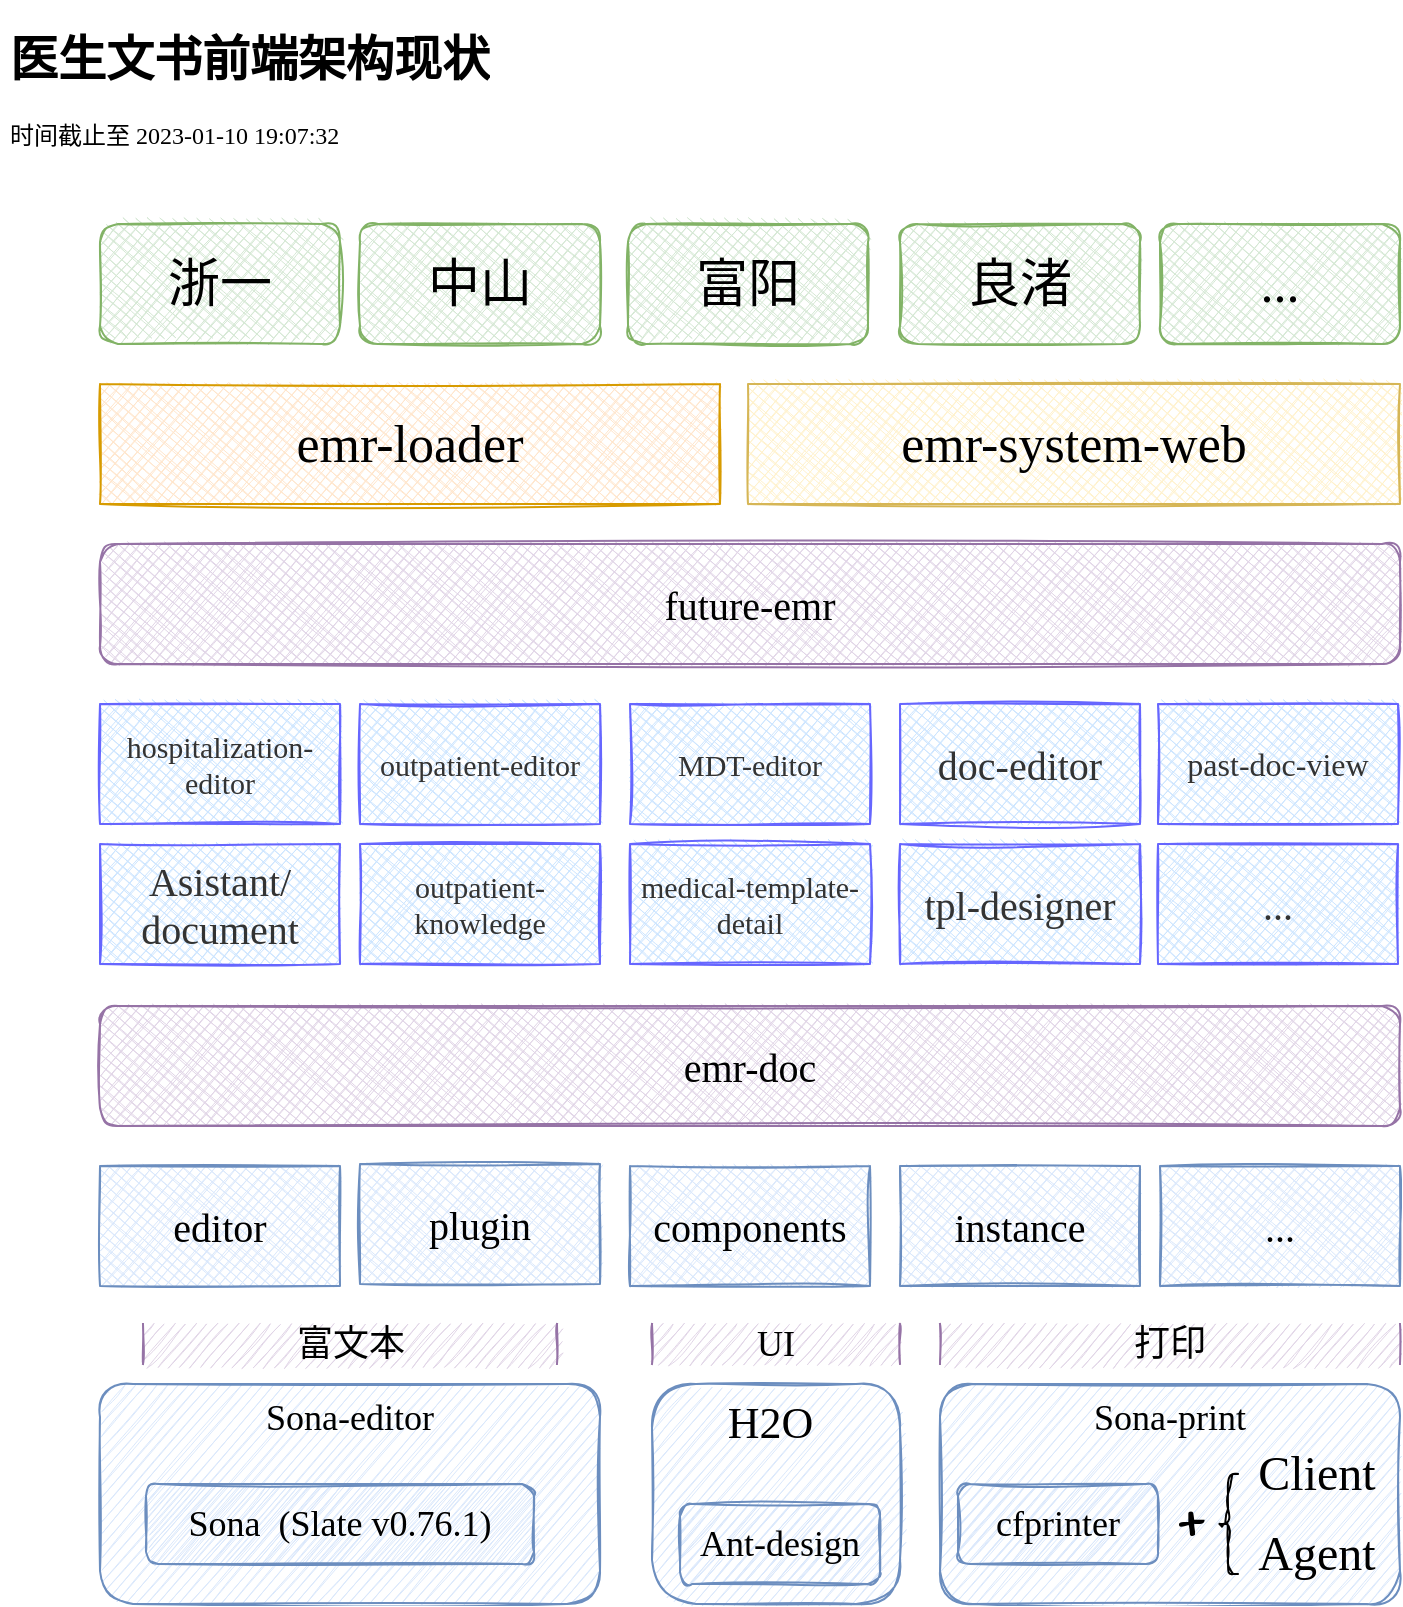 <mxfile version="20.2.6" type="github">
  <diagram id="6QEsvLSJR0AcDDVID-TN" name="第 1 页">
    <mxGraphModel dx="2066" dy="1129" grid="1" gridSize="10" guides="1" tooltips="1" connect="1" arrows="1" fold="1" page="1" pageScale="1" pageWidth="827" pageHeight="1169" math="0" shadow="0">
      <root>
        <mxCell id="0" />
        <mxCell id="1" parent="0" />
        <mxCell id="DCqoF14D08v8dMUEYQ9A-2" value="&lt;h1&gt;医生文书前端架构现状&lt;/h1&gt;&lt;p&gt;时间截止至 2023-01-10 19:07:32&lt;/p&gt;" style="text;html=1;strokeColor=none;fillColor=none;spacing=5;spacingTop=-20;whiteSpace=wrap;overflow=hidden;rounded=0;sketch=1;fontFamily=Comic Sans MS;" vertex="1" parent="1">
          <mxGeometry x="40" y="20" width="350" height="120" as="geometry" />
        </mxCell>
        <mxCell id="DCqoF14D08v8dMUEYQ9A-3" value="H2O&amp;nbsp;" style="rounded=1;whiteSpace=wrap;html=1;fillColor=#dae8fc;strokeColor=#6c8ebf;sketch=1;fontFamily=Comic Sans MS;fontSize=22;arcSize=20;verticalAlign=top;" vertex="1" parent="1">
          <mxGeometry x="366" y="702" width="124" height="110" as="geometry" />
        </mxCell>
        <mxCell id="DCqoF14D08v8dMUEYQ9A-4" value="Sona-print" style="rounded=1;whiteSpace=wrap;html=1;fillColor=#dae8fc;strokeColor=#6c8ebf;sketch=1;fontFamily=Comic Sans MS;fontSize=18;verticalAlign=top;" vertex="1" parent="1">
          <mxGeometry x="510" y="702" width="230" height="110" as="geometry" />
        </mxCell>
        <mxCell id="DCqoF14D08v8dMUEYQ9A-6" value="" style="group;sketch=1;" vertex="1" connectable="0" parent="1">
          <mxGeometry x="90" y="702" width="250" height="110" as="geometry" />
        </mxCell>
        <mxCell id="DCqoF14D08v8dMUEYQ9A-5" value="Sona-editor" style="rounded=1;whiteSpace=wrap;html=1;fillColor=#dae8fc;strokeColor=#6c8ebf;sketch=1;fontFamily=Comic Sans MS;fontSize=18;verticalAlign=top;" vertex="1" parent="DCqoF14D08v8dMUEYQ9A-6">
          <mxGeometry width="250" height="110" as="geometry" />
        </mxCell>
        <mxCell id="DCqoF14D08v8dMUEYQ9A-1" value="Sona&amp;nbsp; (Slate v0.76.1)" style="rounded=1;whiteSpace=wrap;html=1;fillColor=#dae8fc;strokeColor=#6c8ebf;sketch=1;fontFamily=Comic Sans MS;fontSize=18;" vertex="1" parent="DCqoF14D08v8dMUEYQ9A-6">
          <mxGeometry x="23" y="50" width="194" height="40" as="geometry" />
        </mxCell>
        <mxCell id="DCqoF14D08v8dMUEYQ9A-7" value="Ant-design" style="rounded=1;whiteSpace=wrap;html=1;fillColor=#dae8fc;strokeColor=#6c8ebf;sketch=1;fontFamily=Comic Sans MS;fontSize=18;" vertex="1" parent="1">
          <mxGeometry x="380" y="762" width="100" height="40" as="geometry" />
        </mxCell>
        <mxCell id="DCqoF14D08v8dMUEYQ9A-8" value="cfprinter" style="rounded=1;whiteSpace=wrap;html=1;fillColor=#dae8fc;strokeColor=#6c8ebf;sketch=1;fontFamily=Comic Sans MS;fontSize=18;" vertex="1" parent="1">
          <mxGeometry x="519" y="752" width="100" height="40" as="geometry" />
        </mxCell>
        <mxCell id="DCqoF14D08v8dMUEYQ9A-14" value="富文本" style="shape=partialRectangle;whiteSpace=wrap;html=1;top=0;bottom=0;fillColor=#e1d5e7;sketch=1;fontFamily=Comic Sans MS;fontSize=18;strokeColor=#9673a6;" vertex="1" parent="1">
          <mxGeometry x="111.5" y="672" width="207" height="20" as="geometry" />
        </mxCell>
        <mxCell id="DCqoF14D08v8dMUEYQ9A-15" value="UI" style="shape=partialRectangle;whiteSpace=wrap;html=1;top=0;bottom=0;fillColor=#e1d5e7;sketch=1;fontFamily=Comic Sans MS;fontSize=18;strokeColor=#9673a6;" vertex="1" parent="1">
          <mxGeometry x="366" y="672" width="124" height="20" as="geometry" />
        </mxCell>
        <mxCell id="DCqoF14D08v8dMUEYQ9A-16" value="打印" style="shape=partialRectangle;whiteSpace=wrap;html=1;top=0;bottom=0;fillColor=#e1d5e7;sketch=1;fontFamily=Comic Sans MS;fontSize=18;strokeColor=#9673a6;" vertex="1" parent="1">
          <mxGeometry x="510" y="672" width="230" height="20" as="geometry" />
        </mxCell>
        <mxCell id="DCqoF14D08v8dMUEYQ9A-18" value="+" style="text;strokeColor=none;fillColor=none;html=1;fontSize=24;fontStyle=1;verticalAlign=middle;align=center;sketch=1;hachureGap=4;fontFamily=Architects Daughter;fontSource=https%3A%2F%2Ffonts.googleapis.com%2Fcss%3Ffamily%3DArchitects%2BDaughter;" vertex="1" parent="1">
          <mxGeometry x="620" y="762" width="30" height="20" as="geometry" />
        </mxCell>
        <mxCell id="DCqoF14D08v8dMUEYQ9A-19" value="" style="shape=curlyBracket;whiteSpace=wrap;html=1;rounded=1;sketch=1;hachureGap=4;fontFamily=Architects Daughter;fontSource=https%3A%2F%2Ffonts.googleapis.com%2Fcss%3Ffamily%3DArchitects%2BDaughter;fontSize=20;" vertex="1" parent="1">
          <mxGeometry x="649" y="747" width="10" height="50" as="geometry" />
        </mxCell>
        <mxCell id="DCqoF14D08v8dMUEYQ9A-20" value="Client" style="text;strokeColor=none;fillColor=none;html=1;fontSize=24;fontStyle=0;verticalAlign=middle;align=center;sketch=1;hachureGap=4;fontFamily=Comic Sans MS;fontColor=default;" vertex="1" parent="1">
          <mxGeometry x="663" y="732" width="70" height="30" as="geometry" />
        </mxCell>
        <mxCell id="DCqoF14D08v8dMUEYQ9A-21" value="Agent" style="text;strokeColor=none;fillColor=none;html=1;fontSize=24;fontStyle=0;verticalAlign=middle;align=center;sketch=1;hachureGap=4;fontFamily=Comic Sans MS;" vertex="1" parent="1">
          <mxGeometry x="663" y="772" width="70" height="30" as="geometry" />
        </mxCell>
        <mxCell id="DCqoF14D08v8dMUEYQ9A-29" value="emr-doc" style="rounded=1;whiteSpace=wrap;html=1;sketch=1;hachureGap=4;fontFamily=Comic Sans MS;fontSize=20;fillColor=#e1d5e7;strokeColor=#9673a6;fillStyle=cross-hatch;" vertex="1" parent="1">
          <mxGeometry x="90" y="513" width="650" height="60" as="geometry" />
        </mxCell>
        <mxCell id="DCqoF14D08v8dMUEYQ9A-30" value="editor" style="rounded=0;whiteSpace=wrap;html=1;sketch=1;hachureGap=4;fillStyle=cross-hatch;fontFamily=Comic Sans MS;fontSize=20;fillColor=#dae8fc;strokeColor=#6c8ebf;" vertex="1" parent="1">
          <mxGeometry x="90" y="593" width="120" height="60" as="geometry" />
        </mxCell>
        <mxCell id="DCqoF14D08v8dMUEYQ9A-31" value="instance" style="rounded=0;whiteSpace=wrap;html=1;sketch=1;hachureGap=4;fillStyle=cross-hatch;fontFamily=Comic Sans MS;fontSize=20;fillColor=#dae8fc;strokeColor=#6c8ebf;" vertex="1" parent="1">
          <mxGeometry x="490" y="593" width="120" height="60" as="geometry" />
        </mxCell>
        <mxCell id="DCqoF14D08v8dMUEYQ9A-32" value="plugin" style="rounded=0;whiteSpace=wrap;html=1;sketch=1;hachureGap=4;fillStyle=cross-hatch;fontFamily=Comic Sans MS;fontSize=20;fillColor=#dae8fc;strokeColor=#6c8ebf;" vertex="1" parent="1">
          <mxGeometry x="220" y="592" width="120" height="60" as="geometry" />
        </mxCell>
        <mxCell id="DCqoF14D08v8dMUEYQ9A-33" value="components" style="rounded=0;whiteSpace=wrap;html=1;sketch=1;hachureGap=4;fillStyle=cross-hatch;fontFamily=Comic Sans MS;fontSize=20;fillColor=#dae8fc;strokeColor=#6c8ebf;" vertex="1" parent="1">
          <mxGeometry x="355" y="593" width="120" height="60" as="geometry" />
        </mxCell>
        <mxCell id="DCqoF14D08v8dMUEYQ9A-34" value="..." style="rounded=0;whiteSpace=wrap;html=1;sketch=1;hachureGap=4;fillStyle=cross-hatch;fontFamily=Comic Sans MS;fontSize=20;fillColor=#dae8fc;strokeColor=#6c8ebf;" vertex="1" parent="1">
          <mxGeometry x="620" y="593" width="120" height="60" as="geometry" />
        </mxCell>
        <mxCell id="DCqoF14D08v8dMUEYQ9A-42" value="Asistant/&lt;br&gt;document" style="rounded=0;whiteSpace=wrap;html=1;sketch=1;hachureGap=4;fillStyle=cross-hatch;fontFamily=Comic Sans MS;fontSize=20;fillColor=#CCE5FF;strokeColor=#6666FF;fontColor=#333333;" vertex="1" parent="1">
          <mxGeometry x="90" y="432" width="120" height="60" as="geometry" />
        </mxCell>
        <mxCell id="DCqoF14D08v8dMUEYQ9A-43" value="doc-editor" style="rounded=0;whiteSpace=wrap;html=1;sketch=1;hachureGap=4;fillStyle=cross-hatch;fontFamily=Comic Sans MS;fontSize=20;fillColor=#CCE5FF;strokeColor=#6666FF;fontColor=#333333;" vertex="1" parent="1">
          <mxGeometry x="490" y="362" width="120" height="60" as="geometry" />
        </mxCell>
        <mxCell id="DCqoF14D08v8dMUEYQ9A-45" value="tpl-designer" style="rounded=0;whiteSpace=wrap;html=1;sketch=1;hachureGap=4;fillStyle=cross-hatch;fontFamily=Comic Sans MS;fontSize=20;fillColor=#CCE5FF;strokeColor=#6666FF;fontColor=#333333;" vertex="1" parent="1">
          <mxGeometry x="490" y="432" width="120" height="60" as="geometry" />
        </mxCell>
        <mxCell id="DCqoF14D08v8dMUEYQ9A-46" value="past-doc-view" style="rounded=0;whiteSpace=wrap;html=1;sketch=1;hachureGap=4;fillStyle=cross-hatch;fontFamily=Comic Sans MS;fontSize=16;fillColor=#CCE5FF;strokeColor=#6666FF;fontColor=#333333;" vertex="1" parent="1">
          <mxGeometry x="619" y="362" width="120" height="60" as="geometry" />
        </mxCell>
        <mxCell id="DCqoF14D08v8dMUEYQ9A-47" value="hospitalization-editor" style="rounded=0;whiteSpace=wrap;html=1;sketch=1;hachureGap=4;fillStyle=cross-hatch;fontFamily=Comic Sans MS;fontSize=15;fillColor=#CCE5FF;strokeColor=#6666FF;fontColor=#333333;" vertex="1" parent="1">
          <mxGeometry x="90" y="362" width="120" height="60" as="geometry" />
        </mxCell>
        <mxCell id="DCqoF14D08v8dMUEYQ9A-48" value="medical-template-detail" style="rounded=0;whiteSpace=wrap;html=1;sketch=1;hachureGap=4;fillStyle=cross-hatch;fontFamily=Comic Sans MS;fontSize=15;fillColor=#CCE5FF;strokeColor=#6666FF;fontColor=#333333;" vertex="1" parent="1">
          <mxGeometry x="355" y="432" width="120" height="60" as="geometry" />
        </mxCell>
        <mxCell id="DCqoF14D08v8dMUEYQ9A-49" value="outpatient-editor" style="rounded=0;whiteSpace=wrap;html=1;sketch=1;hachureGap=4;fillStyle=cross-hatch;fontFamily=Comic Sans MS;fontSize=15;fillColor=#CCE5FF;strokeColor=#6666FF;fontColor=#333333;" vertex="1" parent="1">
          <mxGeometry x="220" y="362" width="120" height="60" as="geometry" />
        </mxCell>
        <mxCell id="DCqoF14D08v8dMUEYQ9A-50" value="outpatient-knowledge" style="rounded=0;whiteSpace=wrap;html=1;sketch=1;hachureGap=4;fillStyle=cross-hatch;fontFamily=Comic Sans MS;fontSize=15;fillColor=#CCE5FF;strokeColor=#6666FF;fontColor=#333333;" vertex="1" parent="1">
          <mxGeometry x="220" y="432" width="120" height="60" as="geometry" />
        </mxCell>
        <mxCell id="DCqoF14D08v8dMUEYQ9A-51" value="MDT-editor" style="rounded=0;whiteSpace=wrap;html=1;sketch=1;hachureGap=4;fillStyle=cross-hatch;fontFamily=Comic Sans MS;fontSize=15;fillColor=#CCE5FF;strokeColor=#6666FF;fontColor=#333333;" vertex="1" parent="1">
          <mxGeometry x="355" y="362" width="120" height="60" as="geometry" />
        </mxCell>
        <mxCell id="DCqoF14D08v8dMUEYQ9A-52" value="..." style="rounded=0;whiteSpace=wrap;html=1;sketch=1;hachureGap=4;fillStyle=cross-hatch;fontFamily=Comic Sans MS;fontSize=20;fillColor=#CCE5FF;strokeColor=#6666FF;fontColor=#333333;" vertex="1" parent="1">
          <mxGeometry x="619" y="432" width="120" height="60" as="geometry" />
        </mxCell>
        <mxCell id="DCqoF14D08v8dMUEYQ9A-53" value="future-emr" style="rounded=1;whiteSpace=wrap;html=1;sketch=1;hachureGap=4;fontFamily=Comic Sans MS;fontSize=20;fillColor=#e1d5e7;strokeColor=#9673a6;fillStyle=cross-hatch;" vertex="1" parent="1">
          <mxGeometry x="90" y="282" width="650" height="60" as="geometry" />
        </mxCell>
        <mxCell id="DCqoF14D08v8dMUEYQ9A-54" value="emr-loader" style="rounded=0;whiteSpace=wrap;html=1;sketch=1;hachureGap=4;fillStyle=cross-hatch;fontFamily=Comic Sans MS;fontSize=26;strokeColor=#d79b00;fillColor=#ffe6cc;" vertex="1" parent="1">
          <mxGeometry x="90" y="202" width="310" height="60" as="geometry" />
        </mxCell>
        <mxCell id="DCqoF14D08v8dMUEYQ9A-55" value="emr-system-web" style="rounded=0;whiteSpace=wrap;html=1;sketch=1;hachureGap=4;fillStyle=cross-hatch;fontFamily=Comic Sans MS;fontSize=26;strokeColor=#d6b656;fillColor=#fff2cc;" vertex="1" parent="1">
          <mxGeometry x="414" y="202" width="326" height="60" as="geometry" />
        </mxCell>
        <mxCell id="DCqoF14D08v8dMUEYQ9A-56" value="浙一" style="rounded=1;whiteSpace=wrap;html=1;sketch=1;hachureGap=4;fillStyle=cross-hatch;fontFamily=Comic Sans MS;fontSize=26;strokeColor=#82b366;fillColor=#d5e8d4;" vertex="1" parent="1">
          <mxGeometry x="90" y="122" width="120" height="60" as="geometry" />
        </mxCell>
        <mxCell id="DCqoF14D08v8dMUEYQ9A-57" value="中山" style="rounded=1;whiteSpace=wrap;html=1;sketch=1;hachureGap=4;fillStyle=cross-hatch;fontFamily=Comic Sans MS;fontSize=26;strokeColor=#82b366;fillColor=#d5e8d4;" vertex="1" parent="1">
          <mxGeometry x="220" y="122" width="120" height="60" as="geometry" />
        </mxCell>
        <mxCell id="DCqoF14D08v8dMUEYQ9A-58" value="富阳" style="rounded=1;whiteSpace=wrap;html=1;sketch=1;hachureGap=4;fillStyle=cross-hatch;fontFamily=Comic Sans MS;fontSize=26;strokeColor=#82b366;fillColor=#d5e8d4;" vertex="1" parent="1">
          <mxGeometry x="354" y="122" width="120" height="60" as="geometry" />
        </mxCell>
        <mxCell id="DCqoF14D08v8dMUEYQ9A-59" value="良渚" style="rounded=1;whiteSpace=wrap;html=1;sketch=1;hachureGap=4;fillStyle=cross-hatch;fontFamily=Comic Sans MS;fontSize=26;strokeColor=#82b366;fillColor=#d5e8d4;" vertex="1" parent="1">
          <mxGeometry x="490" y="122" width="120" height="60" as="geometry" />
        </mxCell>
        <mxCell id="DCqoF14D08v8dMUEYQ9A-60" value="..." style="rounded=1;whiteSpace=wrap;html=1;sketch=1;hachureGap=4;fillStyle=cross-hatch;fontFamily=Comic Sans MS;fontSize=26;strokeColor=#82b366;fillColor=#d5e8d4;" vertex="1" parent="1">
          <mxGeometry x="620" y="122" width="120" height="60" as="geometry" />
        </mxCell>
      </root>
    </mxGraphModel>
  </diagram>
</mxfile>
